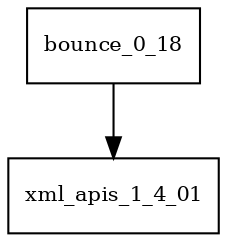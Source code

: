 digraph bounce_0_18_dependencies {
  node [shape = box, fontsize=10.0];
  bounce_0_18 -> xml_apis_1_4_01;
}
